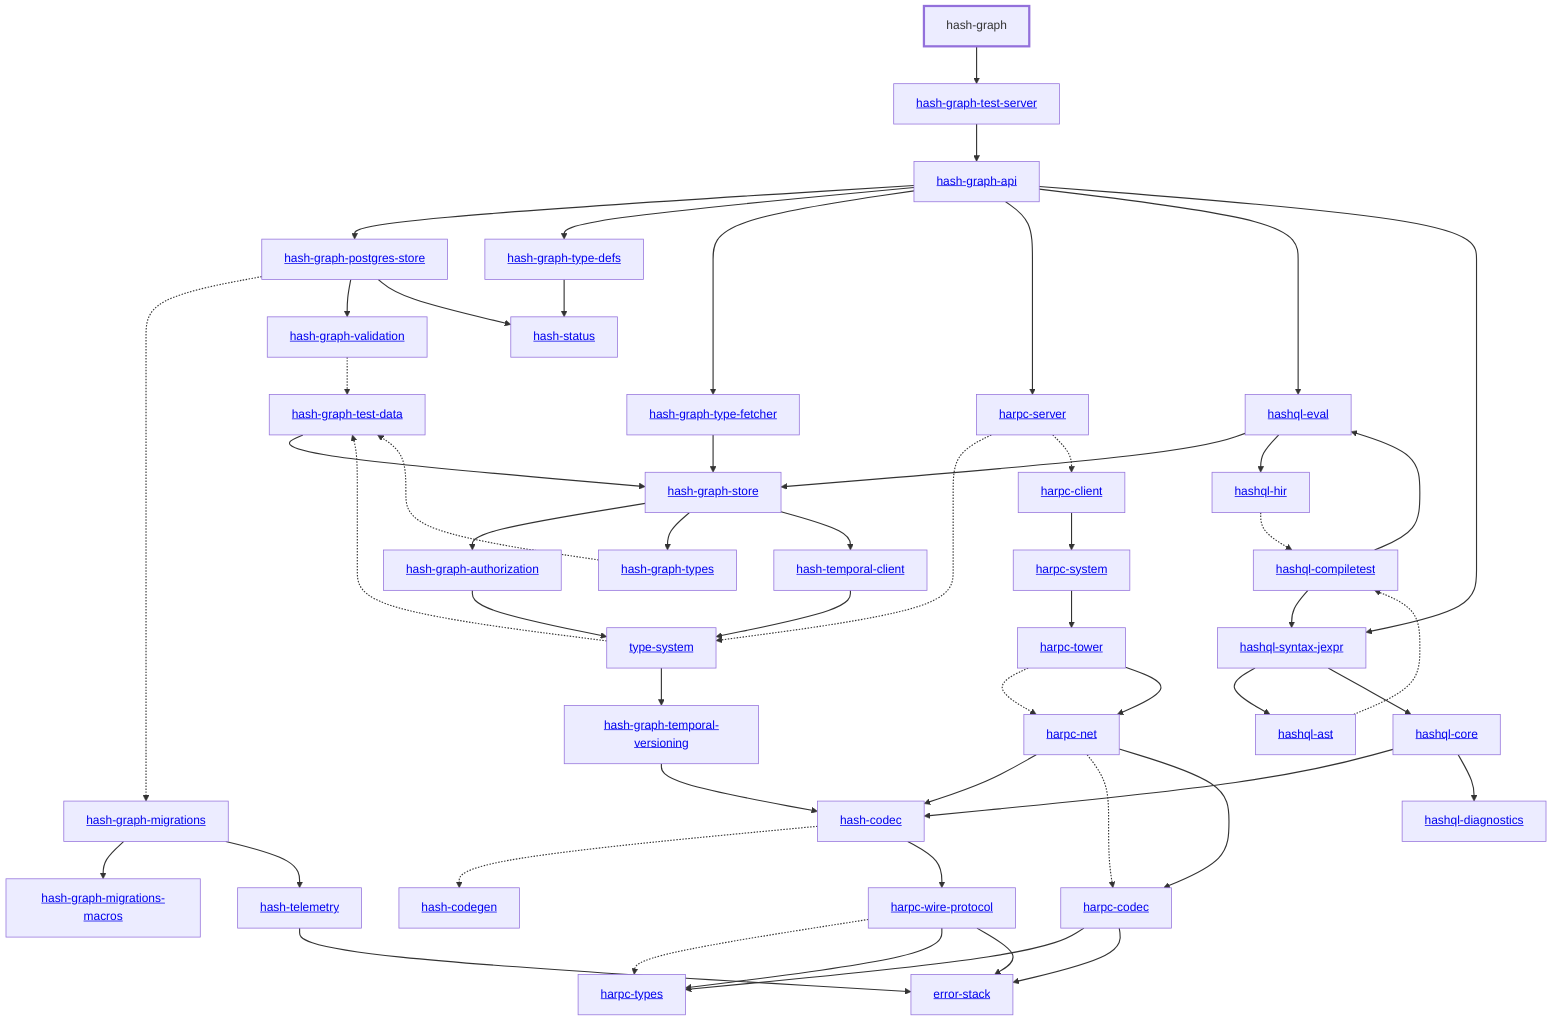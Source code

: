 graph TD
    linkStyle default stroke-width:1.5px
    classDef default stroke-width:1px
    classDef root stroke-width:3px
    classDef dev stroke-width:1px
    classDef build stroke-width:1px
    %% Legend
    %% --> : Normal dependency
    %% -.-> : Dev dependency
    %% ---> : Build dependency
    0[hash-graph]
    class 0 root
    1[<a href="../type_system/index.html">type-system</a>]
    2[<a href="../hash_codec/index.html">hash-codec</a>]
    3[<a href="../hash_codegen/index.html">hash-codegen</a>]
    4[<a href="../hash_graph_api/index.html">hash-graph-api</a>]
    5[<a href="../hash_graph_authorization/index.html">hash-graph-authorization</a>]
    6[<a href="../hash_graph_migrations/index.html">hash-graph-migrations</a>]
    7[<a href="../hash_graph_migrations_macros/index.html">hash-graph-migrations-macros</a>]
    8[<a href="../hash_graph_postgres_store/index.html">hash-graph-postgres-store</a>]
    9[<a href="../hash_graph_store/index.html">hash-graph-store</a>]
    10[<a href="../hash_graph_temporal_versioning/index.html">hash-graph-temporal-versioning</a>]
    11[<a href="../hash_graph_test_server/index.html">hash-graph-test-server</a>]
    12[<a href="../hash_graph_type_defs/index.html">hash-graph-type-defs</a>]
    13[<a href="../hash_graph_type_fetcher/index.html">hash-graph-type-fetcher</a>]
    14[<a href="../hash_graph_types/index.html">hash-graph-types</a>]
    15[<a href="../hash_graph_validation/index.html">hash-graph-validation</a>]
    16[<a href="../harpc_client/index.html">harpc-client</a>]
    17[<a href="../harpc_codec/index.html">harpc-codec</a>]
    18[<a href="../harpc_net/index.html">harpc-net</a>]
    19[<a href="../harpc_server/index.html">harpc-server</a>]
    20[<a href="../harpc_system/index.html">harpc-system</a>]
    21[<a href="../harpc_tower/index.html">harpc-tower</a>]
    22[<a href="../harpc_types/index.html">harpc-types</a>]
    23[<a href="../harpc_wire_protocol/index.html">harpc-wire-protocol</a>]
    24[<a href="../hashql_ast/index.html">hashql-ast</a>]
    25[<a href="../hashql_compiletest/index.html">hashql-compiletest</a>]
    26[<a href="../hashql_core/index.html">hashql-core</a>]
    27[<a href="../hashql_diagnostics/index.html">hashql-diagnostics</a>]
    28[<a href="../hashql_eval/index.html">hashql-eval</a>]
    29[<a href="../hashql_hir/index.html">hashql-hir</a>]
    30[<a href="../hashql_syntax_jexpr/index.html">hashql-syntax-jexpr</a>]
    31[<a href="../hash_status/index.html">hash-status</a>]
    32[<a href="../hash_telemetry/index.html">hash-telemetry</a>]
    33[<a href="../hash_temporal_client/index.html">hash-temporal-client</a>]
    34[<a href="../error_stack/index.html">error-stack</a>]
    35[<a href="../hash_graph_test_data/index.html">hash-graph-test-data</a>]
    0 --> 11
    1 --> 10
    1 -.-> 35
    2 -.-> 3
    2 --> 23
    4 --> 8
    4 --> 12
    4 --> 13
    4 --> 19
    4 --> 28
    4 --> 30
    5 --> 1
    6 --> 7
    6 --> 32
    8 -.-> 6
    8 --> 15
    8 --> 31
    9 --> 5
    9 --> 14
    9 --> 33
    10 --> 2
    11 --> 4
    12 --> 31
    13 --> 9
    14 -.-> 35
    15 -.-> 35
    16 --> 20
    17 --> 22
    17 --> 34
    18 --> 2
    18 -.-> 17
    18 --> 17
    19 -.-> 1
    19 -.-> 16
    20 --> 21
    21 -.-> 18
    21 --> 18
    23 -.-> 22
    23 --> 22
    23 --> 34
    24 -.-> 25
    25 --> 28
    25 --> 30
    26 --> 2
    26 --> 27
    28 --> 9
    28 --> 29
    29 -.-> 25
    30 --> 24
    30 --> 26
    32 --> 34
    33 --> 1
    35 --> 9